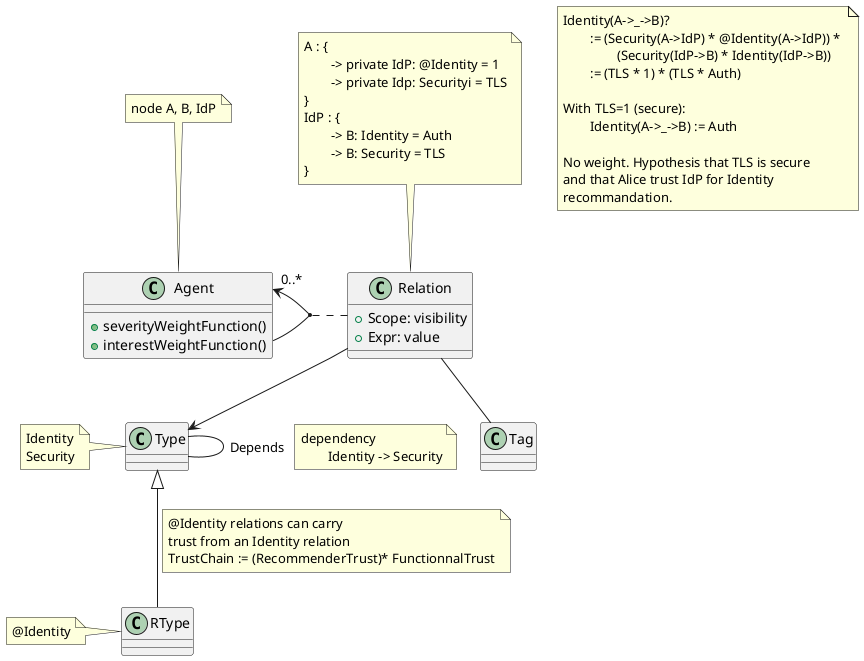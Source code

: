 @startuml

note as N0
Identity(A->_->B)? 
	:= (Security(A->IdP) * @Identity(A->IdP)) * 
		(Security(IdP->B) * Identity(IdP->B))
	:= (TLS * 1) * (TLS * Auth)

With TLS=1 (secure):
	Identity(A->_->B) := Auth

No weight. Hypothesis that TLS is secure
and that Alice trust IdP for Identity
recommandation.
end note

class Relation {
	+ Scope: visibility
	+ Expr: value
}

class Agent {
	+ severityWeightFunction()
	+ interestWeightFunction()
}

note "node A, B, IdP" as N1
N1 .. Agent


note as N2 
A : {
	-> private IdP: @Identity = 1
	-> private Idp: Securityi = TLS
}
IdP : {
	-> B: Identity = Auth
	-> B: Security = TLS
}
end note

N2 .. Relation
 

Agent -> "0..*" Agent
(Agent, Agent) .. Relation

Relation --> Type
Type - Type : Depends
note right on link
dependency
	Identity -> Security
end note
Type <|-- RType
note on link
@Identity relations can carry
trust from an Identity relation
TrustChain := (RecommenderTrust)* FunctionnalTrust
end note

note left of Type : Identity\nSecurity
note left of RType : @Identity

Relation -- Tag



@enduml
